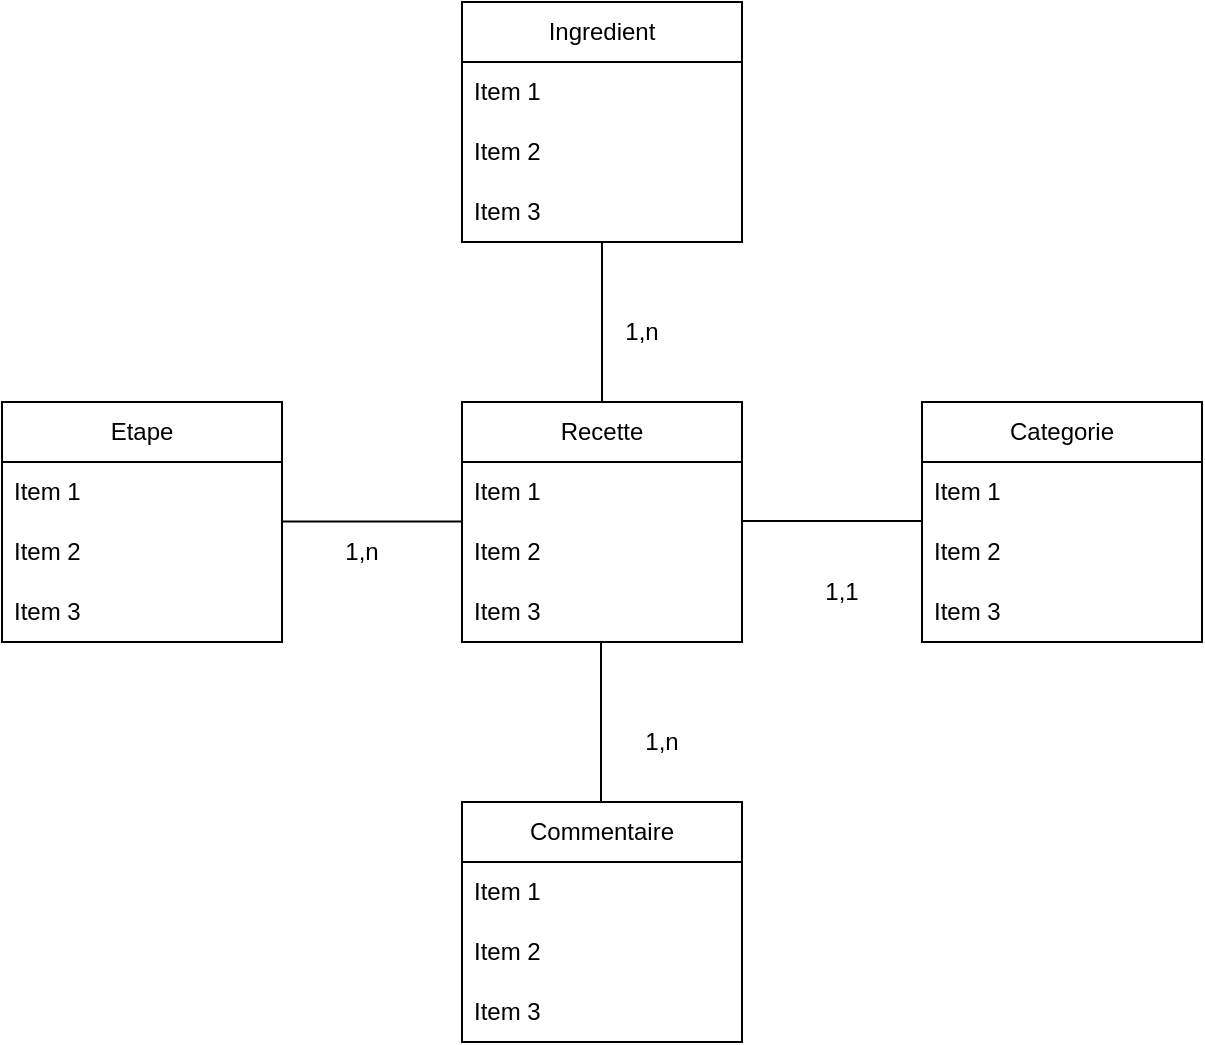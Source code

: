 <mxfile version="24.4.2" type="device">
  <diagram name="Page-1" id="Hg7nrwJRlCWtGxp7nyt6">
    <mxGraphModel dx="1395" dy="650" grid="1" gridSize="10" guides="1" tooltips="1" connect="1" arrows="1" fold="1" page="1" pageScale="1" pageWidth="827" pageHeight="1169" math="0" shadow="0">
      <root>
        <mxCell id="0" />
        <mxCell id="1" parent="0" />
        <mxCell id="Qxxm3IuzisONRr9E8UEa-1" value="Ingredient" style="swimlane;fontStyle=0;childLayout=stackLayout;horizontal=1;startSize=30;horizontalStack=0;resizeParent=1;resizeParentMax=0;resizeLast=0;collapsible=1;marginBottom=0;whiteSpace=wrap;html=1;" vertex="1" parent="1">
          <mxGeometry x="330" y="200" width="140" height="120" as="geometry" />
        </mxCell>
        <mxCell id="Qxxm3IuzisONRr9E8UEa-2" value="Item 1" style="text;strokeColor=none;fillColor=none;align=left;verticalAlign=middle;spacingLeft=4;spacingRight=4;overflow=hidden;points=[[0,0.5],[1,0.5]];portConstraint=eastwest;rotatable=0;whiteSpace=wrap;html=1;" vertex="1" parent="Qxxm3IuzisONRr9E8UEa-1">
          <mxGeometry y="30" width="140" height="30" as="geometry" />
        </mxCell>
        <mxCell id="Qxxm3IuzisONRr9E8UEa-3" value="Item 2" style="text;strokeColor=none;fillColor=none;align=left;verticalAlign=middle;spacingLeft=4;spacingRight=4;overflow=hidden;points=[[0,0.5],[1,0.5]];portConstraint=eastwest;rotatable=0;whiteSpace=wrap;html=1;" vertex="1" parent="Qxxm3IuzisONRr9E8UEa-1">
          <mxGeometry y="60" width="140" height="30" as="geometry" />
        </mxCell>
        <mxCell id="Qxxm3IuzisONRr9E8UEa-4" value="Item 3" style="text;strokeColor=none;fillColor=none;align=left;verticalAlign=middle;spacingLeft=4;spacingRight=4;overflow=hidden;points=[[0,0.5],[1,0.5]];portConstraint=eastwest;rotatable=0;whiteSpace=wrap;html=1;" vertex="1" parent="Qxxm3IuzisONRr9E8UEa-1">
          <mxGeometry y="90" width="140" height="30" as="geometry" />
        </mxCell>
        <mxCell id="Qxxm3IuzisONRr9E8UEa-9" value="Recette" style="swimlane;fontStyle=0;childLayout=stackLayout;horizontal=1;startSize=30;horizontalStack=0;resizeParent=1;resizeParentMax=0;resizeLast=0;collapsible=1;marginBottom=0;whiteSpace=wrap;html=1;" vertex="1" parent="1">
          <mxGeometry x="330" y="400" width="140" height="120" as="geometry" />
        </mxCell>
        <mxCell id="Qxxm3IuzisONRr9E8UEa-10" value="Item 1" style="text;strokeColor=none;fillColor=none;align=left;verticalAlign=middle;spacingLeft=4;spacingRight=4;overflow=hidden;points=[[0,0.5],[1,0.5]];portConstraint=eastwest;rotatable=0;whiteSpace=wrap;html=1;" vertex="1" parent="Qxxm3IuzisONRr9E8UEa-9">
          <mxGeometry y="30" width="140" height="30" as="geometry" />
        </mxCell>
        <mxCell id="Qxxm3IuzisONRr9E8UEa-11" value="Item 2" style="text;strokeColor=none;fillColor=none;align=left;verticalAlign=middle;spacingLeft=4;spacingRight=4;overflow=hidden;points=[[0,0.5],[1,0.5]];portConstraint=eastwest;rotatable=0;whiteSpace=wrap;html=1;" vertex="1" parent="Qxxm3IuzisONRr9E8UEa-9">
          <mxGeometry y="60" width="140" height="30" as="geometry" />
        </mxCell>
        <mxCell id="Qxxm3IuzisONRr9E8UEa-12" value="Item 3" style="text;strokeColor=none;fillColor=none;align=left;verticalAlign=middle;spacingLeft=4;spacingRight=4;overflow=hidden;points=[[0,0.5],[1,0.5]];portConstraint=eastwest;rotatable=0;whiteSpace=wrap;html=1;" vertex="1" parent="Qxxm3IuzisONRr9E8UEa-9">
          <mxGeometry y="90" width="140" height="30" as="geometry" />
        </mxCell>
        <mxCell id="Qxxm3IuzisONRr9E8UEa-13" value="Commentaire" style="swimlane;fontStyle=0;childLayout=stackLayout;horizontal=1;startSize=30;horizontalStack=0;resizeParent=1;resizeParentMax=0;resizeLast=0;collapsible=1;marginBottom=0;whiteSpace=wrap;html=1;" vertex="1" parent="1">
          <mxGeometry x="330" y="600" width="140" height="120" as="geometry" />
        </mxCell>
        <mxCell id="Qxxm3IuzisONRr9E8UEa-14" value="Item 1" style="text;strokeColor=none;fillColor=none;align=left;verticalAlign=middle;spacingLeft=4;spacingRight=4;overflow=hidden;points=[[0,0.5],[1,0.5]];portConstraint=eastwest;rotatable=0;whiteSpace=wrap;html=1;" vertex="1" parent="Qxxm3IuzisONRr9E8UEa-13">
          <mxGeometry y="30" width="140" height="30" as="geometry" />
        </mxCell>
        <mxCell id="Qxxm3IuzisONRr9E8UEa-15" value="Item 2" style="text;strokeColor=none;fillColor=none;align=left;verticalAlign=middle;spacingLeft=4;spacingRight=4;overflow=hidden;points=[[0,0.5],[1,0.5]];portConstraint=eastwest;rotatable=0;whiteSpace=wrap;html=1;" vertex="1" parent="Qxxm3IuzisONRr9E8UEa-13">
          <mxGeometry y="60" width="140" height="30" as="geometry" />
        </mxCell>
        <mxCell id="Qxxm3IuzisONRr9E8UEa-16" value="Item 3" style="text;strokeColor=none;fillColor=none;align=left;verticalAlign=middle;spacingLeft=4;spacingRight=4;overflow=hidden;points=[[0,0.5],[1,0.5]];portConstraint=eastwest;rotatable=0;whiteSpace=wrap;html=1;" vertex="1" parent="Qxxm3IuzisONRr9E8UEa-13">
          <mxGeometry y="90" width="140" height="30" as="geometry" />
        </mxCell>
        <mxCell id="Qxxm3IuzisONRr9E8UEa-17" value="Categorie" style="swimlane;fontStyle=0;childLayout=stackLayout;horizontal=1;startSize=30;horizontalStack=0;resizeParent=1;resizeParentMax=0;resizeLast=0;collapsible=1;marginBottom=0;whiteSpace=wrap;html=1;" vertex="1" parent="1">
          <mxGeometry x="560" y="400" width="140" height="120" as="geometry" />
        </mxCell>
        <mxCell id="Qxxm3IuzisONRr9E8UEa-18" value="Item 1" style="text;strokeColor=none;fillColor=none;align=left;verticalAlign=middle;spacingLeft=4;spacingRight=4;overflow=hidden;points=[[0,0.5],[1,0.5]];portConstraint=eastwest;rotatable=0;whiteSpace=wrap;html=1;" vertex="1" parent="Qxxm3IuzisONRr9E8UEa-17">
          <mxGeometry y="30" width="140" height="30" as="geometry" />
        </mxCell>
        <mxCell id="Qxxm3IuzisONRr9E8UEa-19" value="Item 2" style="text;strokeColor=none;fillColor=none;align=left;verticalAlign=middle;spacingLeft=4;spacingRight=4;overflow=hidden;points=[[0,0.5],[1,0.5]];portConstraint=eastwest;rotatable=0;whiteSpace=wrap;html=1;" vertex="1" parent="Qxxm3IuzisONRr9E8UEa-17">
          <mxGeometry y="60" width="140" height="30" as="geometry" />
        </mxCell>
        <mxCell id="Qxxm3IuzisONRr9E8UEa-20" value="Item 3" style="text;strokeColor=none;fillColor=none;align=left;verticalAlign=middle;spacingLeft=4;spacingRight=4;overflow=hidden;points=[[0,0.5],[1,0.5]];portConstraint=eastwest;rotatable=0;whiteSpace=wrap;html=1;" vertex="1" parent="Qxxm3IuzisONRr9E8UEa-17">
          <mxGeometry y="90" width="140" height="30" as="geometry" />
        </mxCell>
        <mxCell id="Qxxm3IuzisONRr9E8UEa-21" value="Etape" style="swimlane;fontStyle=0;childLayout=stackLayout;horizontal=1;startSize=30;horizontalStack=0;resizeParent=1;resizeParentMax=0;resizeLast=0;collapsible=1;marginBottom=0;whiteSpace=wrap;html=1;" vertex="1" parent="1">
          <mxGeometry x="100" y="400" width="140" height="120" as="geometry" />
        </mxCell>
        <mxCell id="Qxxm3IuzisONRr9E8UEa-22" value="Item 1" style="text;strokeColor=none;fillColor=none;align=left;verticalAlign=middle;spacingLeft=4;spacingRight=4;overflow=hidden;points=[[0,0.5],[1,0.5]];portConstraint=eastwest;rotatable=0;whiteSpace=wrap;html=1;" vertex="1" parent="Qxxm3IuzisONRr9E8UEa-21">
          <mxGeometry y="30" width="140" height="30" as="geometry" />
        </mxCell>
        <mxCell id="Qxxm3IuzisONRr9E8UEa-23" value="Item 2" style="text;strokeColor=none;fillColor=none;align=left;verticalAlign=middle;spacingLeft=4;spacingRight=4;overflow=hidden;points=[[0,0.5],[1,0.5]];portConstraint=eastwest;rotatable=0;whiteSpace=wrap;html=1;" vertex="1" parent="Qxxm3IuzisONRr9E8UEa-21">
          <mxGeometry y="60" width="140" height="30" as="geometry" />
        </mxCell>
        <mxCell id="Qxxm3IuzisONRr9E8UEa-24" value="Item 3" style="text;strokeColor=none;fillColor=none;align=left;verticalAlign=middle;spacingLeft=4;spacingRight=4;overflow=hidden;points=[[0,0.5],[1,0.5]];portConstraint=eastwest;rotatable=0;whiteSpace=wrap;html=1;" vertex="1" parent="Qxxm3IuzisONRr9E8UEa-21">
          <mxGeometry y="90" width="140" height="30" as="geometry" />
        </mxCell>
        <mxCell id="Qxxm3IuzisONRr9E8UEa-25" value="" style="endArrow=none;html=1;rounded=0;exitX=0.5;exitY=0;exitDx=0;exitDy=0;" edge="1" parent="1" source="Qxxm3IuzisONRr9E8UEa-9">
          <mxGeometry width="50" height="50" relative="1" as="geometry">
            <mxPoint x="170" y="320" as="sourcePoint" />
            <mxPoint x="400" y="320" as="targetPoint" />
          </mxGeometry>
        </mxCell>
        <mxCell id="Qxxm3IuzisONRr9E8UEa-26" value="" style="endArrow=none;html=1;rounded=0;exitX=0.5;exitY=0;exitDx=0;exitDy=0;" edge="1" parent="1">
          <mxGeometry width="50" height="50" relative="1" as="geometry">
            <mxPoint x="399.5" y="600" as="sourcePoint" />
            <mxPoint x="399.5" y="520" as="targetPoint" />
          </mxGeometry>
        </mxCell>
        <mxCell id="Qxxm3IuzisONRr9E8UEa-28" value="" style="endArrow=none;html=1;rounded=0;entryX=0;entryY=0.5;entryDx=0;entryDy=0;" edge="1" parent="1">
          <mxGeometry width="50" height="50" relative="1" as="geometry">
            <mxPoint x="470" y="459.5" as="sourcePoint" />
            <mxPoint x="560" y="459.5" as="targetPoint" />
          </mxGeometry>
        </mxCell>
        <mxCell id="Qxxm3IuzisONRr9E8UEa-34" value="" style="endArrow=none;html=1;rounded=0;entryX=0;entryY=0.5;entryDx=0;entryDy=0;" edge="1" parent="1">
          <mxGeometry width="50" height="50" relative="1" as="geometry">
            <mxPoint x="240" y="459.76" as="sourcePoint" />
            <mxPoint x="330" y="459.76" as="targetPoint" />
          </mxGeometry>
        </mxCell>
        <mxCell id="Qxxm3IuzisONRr9E8UEa-31" value="1,n" style="text;html=1;align=center;verticalAlign=middle;whiteSpace=wrap;rounded=0;" vertex="1" parent="1">
          <mxGeometry x="390" y="350" width="60" height="30" as="geometry" />
        </mxCell>
        <mxCell id="Qxxm3IuzisONRr9E8UEa-32" value="1,1" style="text;html=1;align=center;verticalAlign=middle;whiteSpace=wrap;rounded=0;" vertex="1" parent="1">
          <mxGeometry x="490" y="480" width="60" height="30" as="geometry" />
        </mxCell>
        <mxCell id="Qxxm3IuzisONRr9E8UEa-35" value="1,n" style="text;html=1;align=center;verticalAlign=middle;whiteSpace=wrap;rounded=0;" vertex="1" parent="1">
          <mxGeometry x="400" y="555" width="60" height="30" as="geometry" />
        </mxCell>
        <mxCell id="Qxxm3IuzisONRr9E8UEa-36" value="1,n" style="text;html=1;align=center;verticalAlign=middle;whiteSpace=wrap;rounded=0;" vertex="1" parent="1">
          <mxGeometry x="250" y="460" width="60" height="30" as="geometry" />
        </mxCell>
      </root>
    </mxGraphModel>
  </diagram>
</mxfile>
